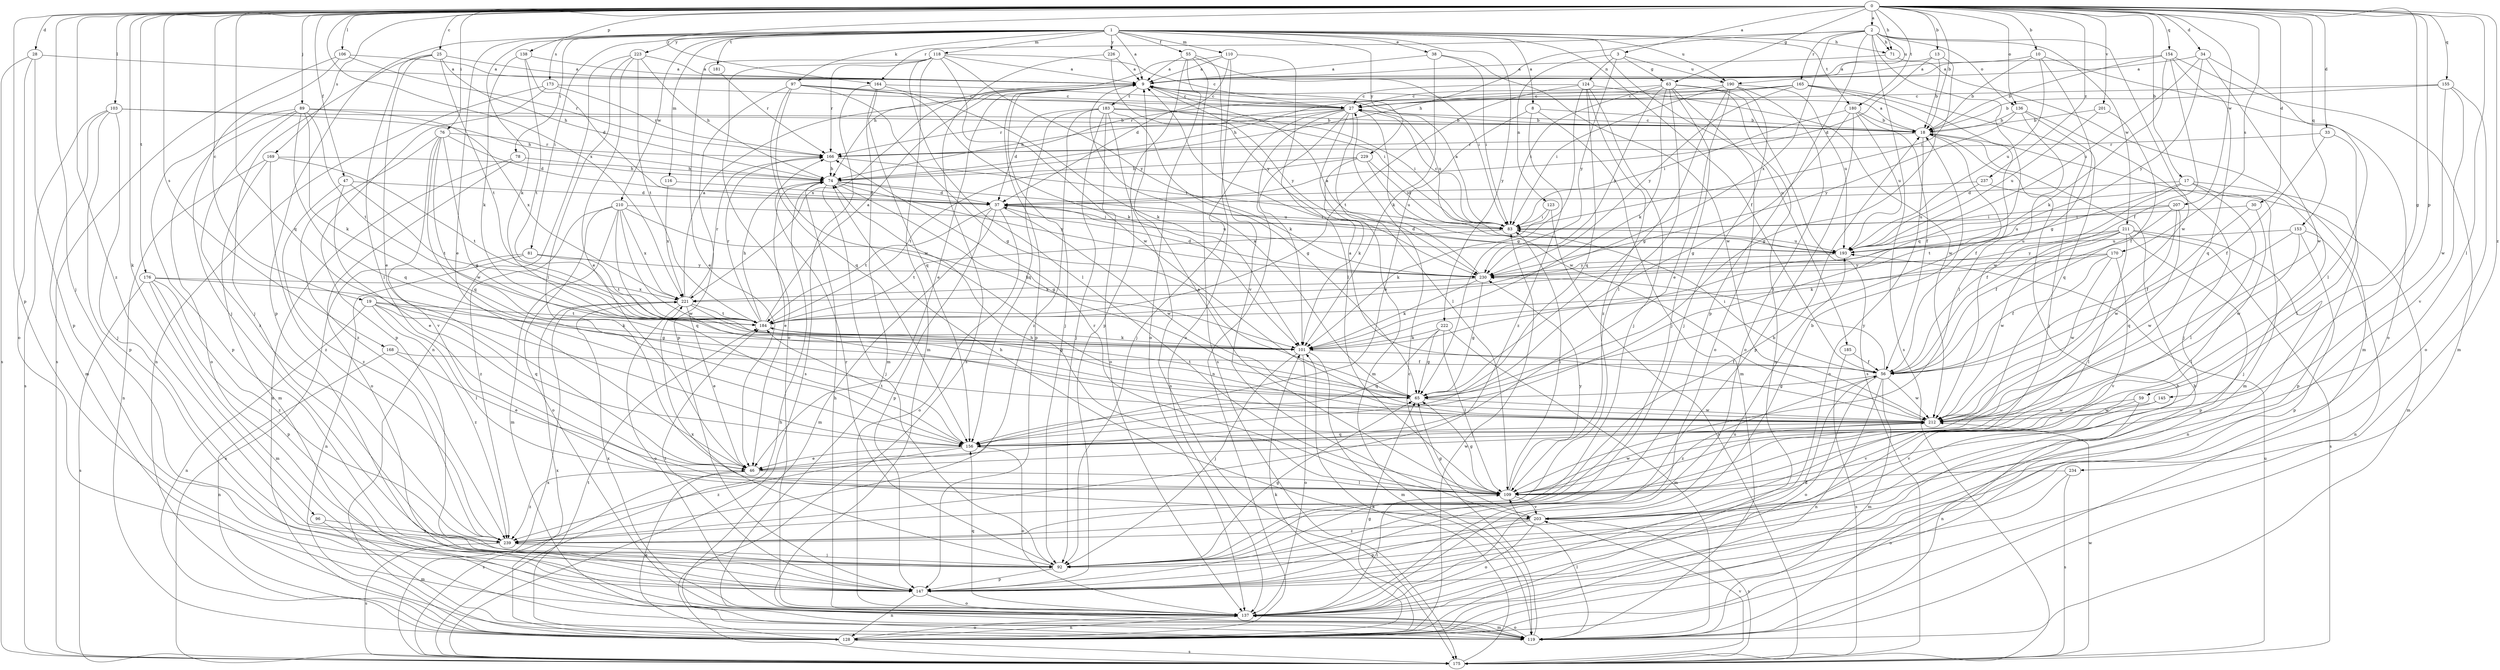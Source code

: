 strict digraph  {
0;
1;
2;
3;
8;
9;
10;
13;
17;
18;
19;
25;
27;
28;
30;
33;
34;
37;
38;
46;
47;
55;
56;
59;
63;
65;
71;
74;
76;
78;
81;
83;
89;
92;
96;
97;
101;
103;
106;
109;
110;
116;
118;
119;
123;
124;
128;
136;
137;
138;
145;
147;
153;
154;
155;
156;
164;
165;
166;
168;
169;
170;
173;
175;
176;
180;
181;
183;
184;
185;
190;
193;
201;
203;
207;
210;
211;
212;
221;
222;
223;
226;
229;
230;
234;
237;
239;
0 -> 2  [label=a];
0 -> 3  [label=a];
0 -> 10  [label=b];
0 -> 13  [label=b];
0 -> 17  [label=b];
0 -> 18  [label=b];
0 -> 19  [label=c];
0 -> 25  [label=c];
0 -> 28  [label=d];
0 -> 30  [label=d];
0 -> 33  [label=d];
0 -> 34  [label=d];
0 -> 47  [label=f];
0 -> 59  [label=g];
0 -> 63  [label=g];
0 -> 71  [label=h];
0 -> 76  [label=i];
0 -> 89  [label=j];
0 -> 92  [label=j];
0 -> 96  [label=k];
0 -> 103  [label=l];
0 -> 106  [label=l];
0 -> 109  [label=l];
0 -> 136  [label=o];
0 -> 138  [label=p];
0 -> 145  [label=p];
0 -> 147  [label=p];
0 -> 153  [label=q];
0 -> 154  [label=q];
0 -> 155  [label=q];
0 -> 156  [label=q];
0 -> 164  [label=r];
0 -> 168  [label=s];
0 -> 169  [label=s];
0 -> 170  [label=s];
0 -> 176  [label=t];
0 -> 180  [label=t];
0 -> 201  [label=v];
0 -> 207  [label=w];
0 -> 221  [label=x];
0 -> 234  [label=z];
0 -> 237  [label=z];
0 -> 239  [label=z];
1 -> 8  [label=a];
1 -> 9  [label=a];
1 -> 38  [label=e];
1 -> 46  [label=e];
1 -> 55  [label=f];
1 -> 56  [label=f];
1 -> 71  [label=h];
1 -> 78  [label=i];
1 -> 81  [label=i];
1 -> 97  [label=k];
1 -> 101  [label=k];
1 -> 110  [label=m];
1 -> 116  [label=m];
1 -> 118  [label=m];
1 -> 147  [label=p];
1 -> 173  [label=s];
1 -> 180  [label=t];
1 -> 181  [label=t];
1 -> 185  [label=u];
1 -> 190  [label=u];
1 -> 210  [label=w];
1 -> 222  [label=y];
1 -> 223  [label=y];
1 -> 226  [label=y];
1 -> 229  [label=y];
2 -> 71  [label=h];
2 -> 74  [label=h];
2 -> 136  [label=o];
2 -> 147  [label=p];
2 -> 156  [label=q];
2 -> 164  [label=r];
2 -> 165  [label=r];
2 -> 175  [label=s];
2 -> 190  [label=u];
2 -> 211  [label=w];
2 -> 212  [label=w];
2 -> 221  [label=x];
3 -> 63  [label=g];
3 -> 123  [label=n];
3 -> 124  [label=n];
3 -> 190  [label=u];
3 -> 230  [label=y];
8 -> 18  [label=b];
8 -> 46  [label=e];
8 -> 119  [label=m];
8 -> 239  [label=z];
9 -> 27  [label=c];
9 -> 46  [label=e];
9 -> 92  [label=j];
9 -> 147  [label=p];
9 -> 183  [label=t];
9 -> 193  [label=u];
9 -> 221  [label=x];
9 -> 230  [label=y];
10 -> 9  [label=a];
10 -> 18  [label=b];
10 -> 65  [label=g];
10 -> 137  [label=o];
10 -> 193  [label=u];
13 -> 9  [label=a];
13 -> 18  [label=b];
13 -> 37  [label=d];
13 -> 83  [label=i];
17 -> 37  [label=d];
17 -> 56  [label=f];
17 -> 92  [label=j];
17 -> 109  [label=l];
17 -> 147  [label=p];
17 -> 184  [label=t];
18 -> 9  [label=a];
18 -> 27  [label=c];
18 -> 56  [label=f];
18 -> 119  [label=m];
18 -> 137  [label=o];
18 -> 166  [label=r];
19 -> 101  [label=k];
19 -> 109  [label=l];
19 -> 128  [label=n];
19 -> 156  [label=q];
19 -> 184  [label=t];
19 -> 239  [label=z];
25 -> 9  [label=a];
25 -> 46  [label=e];
25 -> 74  [label=h];
25 -> 92  [label=j];
25 -> 109  [label=l];
25 -> 184  [label=t];
27 -> 18  [label=b];
27 -> 74  [label=h];
27 -> 92  [label=j];
27 -> 101  [label=k];
27 -> 109  [label=l];
27 -> 119  [label=m];
27 -> 128  [label=n];
27 -> 166  [label=r];
27 -> 212  [label=w];
28 -> 9  [label=a];
28 -> 137  [label=o];
28 -> 147  [label=p];
28 -> 175  [label=s];
30 -> 56  [label=f];
30 -> 83  [label=i];
30 -> 212  [label=w];
33 -> 56  [label=f];
33 -> 109  [label=l];
33 -> 166  [label=r];
34 -> 9  [label=a];
34 -> 109  [label=l];
34 -> 193  [label=u];
34 -> 212  [label=w];
34 -> 230  [label=y];
37 -> 83  [label=i];
37 -> 119  [label=m];
37 -> 137  [label=o];
37 -> 147  [label=p];
37 -> 184  [label=t];
37 -> 193  [label=u];
37 -> 212  [label=w];
38 -> 9  [label=a];
38 -> 83  [label=i];
38 -> 101  [label=k];
38 -> 212  [label=w];
46 -> 109  [label=l];
46 -> 175  [label=s];
46 -> 212  [label=w];
46 -> 239  [label=z];
47 -> 37  [label=d];
47 -> 46  [label=e];
47 -> 184  [label=t];
47 -> 239  [label=z];
55 -> 9  [label=a];
55 -> 83  [label=i];
55 -> 137  [label=o];
55 -> 147  [label=p];
55 -> 175  [label=s];
55 -> 203  [label=v];
56 -> 65  [label=g];
56 -> 83  [label=i];
56 -> 119  [label=m];
56 -> 128  [label=n];
56 -> 137  [label=o];
56 -> 212  [label=w];
56 -> 230  [label=y];
56 -> 239  [label=z];
59 -> 128  [label=n];
59 -> 203  [label=v];
59 -> 212  [label=w];
63 -> 27  [label=c];
63 -> 83  [label=i];
63 -> 92  [label=j];
63 -> 101  [label=k];
63 -> 109  [label=l];
63 -> 128  [label=n];
63 -> 137  [label=o];
63 -> 175  [label=s];
63 -> 230  [label=y];
65 -> 9  [label=a];
65 -> 184  [label=t];
65 -> 212  [label=w];
71 -> 9  [label=a];
71 -> 119  [label=m];
74 -> 37  [label=d];
74 -> 46  [label=e];
74 -> 65  [label=g];
74 -> 92  [label=j];
74 -> 193  [label=u];
74 -> 230  [label=y];
76 -> 37  [label=d];
76 -> 65  [label=g];
76 -> 156  [label=q];
76 -> 166  [label=r];
76 -> 203  [label=v];
76 -> 212  [label=w];
76 -> 239  [label=z];
78 -> 74  [label=h];
78 -> 128  [label=n];
78 -> 137  [label=o];
81 -> 128  [label=n];
81 -> 175  [label=s];
81 -> 184  [label=t];
81 -> 230  [label=y];
83 -> 9  [label=a];
83 -> 27  [label=c];
83 -> 184  [label=t];
83 -> 193  [label=u];
89 -> 18  [label=b];
89 -> 101  [label=k];
89 -> 137  [label=o];
89 -> 147  [label=p];
89 -> 156  [label=q];
89 -> 184  [label=t];
89 -> 221  [label=x];
89 -> 239  [label=z];
92 -> 65  [label=g];
92 -> 147  [label=p];
92 -> 166  [label=r];
92 -> 221  [label=x];
96 -> 119  [label=m];
96 -> 239  [label=z];
97 -> 27  [label=c];
97 -> 65  [label=g];
97 -> 83  [label=i];
97 -> 101  [label=k];
97 -> 147  [label=p];
97 -> 156  [label=q];
97 -> 212  [label=w];
101 -> 56  [label=f];
101 -> 92  [label=j];
101 -> 119  [label=m];
101 -> 137  [label=o];
103 -> 18  [label=b];
103 -> 74  [label=h];
103 -> 92  [label=j];
103 -> 119  [label=m];
103 -> 147  [label=p];
103 -> 175  [label=s];
106 -> 9  [label=a];
106 -> 92  [label=j];
106 -> 166  [label=r];
106 -> 175  [label=s];
109 -> 9  [label=a];
109 -> 65  [label=g];
109 -> 74  [label=h];
109 -> 83  [label=i];
109 -> 166  [label=r];
109 -> 203  [label=v];
109 -> 212  [label=w];
109 -> 230  [label=y];
110 -> 9  [label=a];
110 -> 37  [label=d];
110 -> 74  [label=h];
110 -> 109  [label=l];
110 -> 137  [label=o];
116 -> 37  [label=d];
116 -> 221  [label=x];
118 -> 9  [label=a];
118 -> 27  [label=c];
118 -> 46  [label=e];
118 -> 109  [label=l];
118 -> 119  [label=m];
118 -> 137  [label=o];
118 -> 166  [label=r];
118 -> 212  [label=w];
118 -> 230  [label=y];
119 -> 18  [label=b];
119 -> 27  [label=c];
119 -> 109  [label=l];
119 -> 137  [label=o];
123 -> 83  [label=i];
123 -> 101  [label=k];
123 -> 175  [label=s];
124 -> 27  [label=c];
124 -> 65  [label=g];
124 -> 92  [label=j];
124 -> 156  [label=q];
124 -> 184  [label=t];
124 -> 212  [label=w];
124 -> 239  [label=z];
128 -> 18  [label=b];
128 -> 46  [label=e];
128 -> 65  [label=g];
128 -> 83  [label=i];
128 -> 101  [label=k];
128 -> 137  [label=o];
128 -> 175  [label=s];
128 -> 184  [label=t];
128 -> 221  [label=x];
136 -> 18  [label=b];
136 -> 92  [label=j];
136 -> 156  [label=q];
136 -> 212  [label=w];
136 -> 230  [label=y];
137 -> 74  [label=h];
137 -> 109  [label=l];
137 -> 119  [label=m];
137 -> 128  [label=n];
137 -> 156  [label=q];
137 -> 193  [label=u];
137 -> 221  [label=x];
138 -> 9  [label=a];
138 -> 37  [label=d];
138 -> 101  [label=k];
138 -> 184  [label=t];
145 -> 203  [label=v];
145 -> 212  [label=w];
147 -> 56  [label=f];
147 -> 128  [label=n];
147 -> 137  [label=o];
147 -> 184  [label=t];
153 -> 109  [label=l];
153 -> 128  [label=n];
153 -> 147  [label=p];
153 -> 193  [label=u];
153 -> 212  [label=w];
154 -> 9  [label=a];
154 -> 18  [label=b];
154 -> 56  [label=f];
154 -> 101  [label=k];
154 -> 119  [label=m];
154 -> 156  [label=q];
155 -> 18  [label=b];
155 -> 27  [label=c];
155 -> 137  [label=o];
155 -> 203  [label=v];
155 -> 212  [label=w];
156 -> 46  [label=e];
156 -> 137  [label=o];
156 -> 184  [label=t];
156 -> 239  [label=z];
164 -> 27  [label=c];
164 -> 101  [label=k];
164 -> 119  [label=m];
164 -> 156  [label=q];
164 -> 175  [label=s];
165 -> 27  [label=c];
165 -> 65  [label=g];
165 -> 74  [label=h];
165 -> 92  [label=j];
165 -> 109  [label=l];
165 -> 166  [label=r];
165 -> 230  [label=y];
166 -> 74  [label=h];
166 -> 83  [label=i];
168 -> 46  [label=e];
168 -> 56  [label=f];
168 -> 128  [label=n];
169 -> 74  [label=h];
169 -> 119  [label=m];
169 -> 128  [label=n];
169 -> 184  [label=t];
169 -> 239  [label=z];
170 -> 56  [label=f];
170 -> 184  [label=t];
170 -> 203  [label=v];
170 -> 212  [label=w];
170 -> 230  [label=y];
173 -> 27  [label=c];
173 -> 128  [label=n];
173 -> 147  [label=p];
173 -> 166  [label=r];
175 -> 74  [label=h];
175 -> 101  [label=k];
175 -> 193  [label=u];
175 -> 203  [label=v];
175 -> 212  [label=w];
175 -> 221  [label=x];
176 -> 65  [label=g];
176 -> 119  [label=m];
176 -> 147  [label=p];
176 -> 175  [label=s];
176 -> 221  [label=x];
176 -> 239  [label=z];
180 -> 18  [label=b];
180 -> 56  [label=f];
180 -> 65  [label=g];
180 -> 83  [label=i];
180 -> 147  [label=p];
180 -> 193  [label=u];
181 -> 166  [label=r];
183 -> 18  [label=b];
183 -> 37  [label=d];
183 -> 65  [label=g];
183 -> 83  [label=i];
183 -> 92  [label=j];
183 -> 137  [label=o];
183 -> 156  [label=q];
183 -> 175  [label=s];
183 -> 239  [label=z];
184 -> 9  [label=a];
184 -> 74  [label=h];
184 -> 101  [label=k];
184 -> 166  [label=r];
185 -> 56  [label=f];
185 -> 175  [label=s];
190 -> 27  [label=c];
190 -> 46  [label=e];
190 -> 65  [label=g];
190 -> 83  [label=i];
190 -> 92  [label=j];
190 -> 137  [label=o];
190 -> 193  [label=u];
193 -> 37  [label=d];
193 -> 230  [label=y];
201 -> 18  [label=b];
201 -> 56  [label=f];
201 -> 193  [label=u];
203 -> 18  [label=b];
203 -> 65  [label=g];
203 -> 74  [label=h];
203 -> 137  [label=o];
203 -> 147  [label=p];
203 -> 175  [label=s];
203 -> 239  [label=z];
207 -> 56  [label=f];
207 -> 83  [label=i];
207 -> 156  [label=q];
207 -> 193  [label=u];
207 -> 212  [label=w];
210 -> 83  [label=i];
210 -> 101  [label=k];
210 -> 119  [label=m];
210 -> 137  [label=o];
210 -> 156  [label=q];
210 -> 212  [label=w];
210 -> 221  [label=x];
210 -> 239  [label=z];
211 -> 101  [label=k];
211 -> 109  [label=l];
211 -> 128  [label=n];
211 -> 147  [label=p];
211 -> 175  [label=s];
211 -> 193  [label=u];
211 -> 212  [label=w];
211 -> 230  [label=y];
212 -> 9  [label=a];
212 -> 156  [label=q];
221 -> 9  [label=a];
221 -> 46  [label=e];
221 -> 65  [label=g];
221 -> 137  [label=o];
221 -> 166  [label=r];
221 -> 184  [label=t];
222 -> 65  [label=g];
222 -> 101  [label=k];
222 -> 109  [label=l];
222 -> 119  [label=m];
222 -> 156  [label=q];
223 -> 9  [label=a];
223 -> 46  [label=e];
223 -> 74  [label=h];
223 -> 109  [label=l];
223 -> 128  [label=n];
223 -> 184  [label=t];
226 -> 9  [label=a];
226 -> 175  [label=s];
226 -> 230  [label=y];
229 -> 74  [label=h];
229 -> 83  [label=i];
229 -> 101  [label=k];
229 -> 184  [label=t];
229 -> 193  [label=u];
230 -> 9  [label=a];
230 -> 37  [label=d];
230 -> 65  [label=g];
230 -> 101  [label=k];
230 -> 221  [label=x];
234 -> 109  [label=l];
234 -> 137  [label=o];
234 -> 175  [label=s];
237 -> 37  [label=d];
237 -> 119  [label=m];
237 -> 193  [label=u];
239 -> 18  [label=b];
239 -> 92  [label=j];
239 -> 175  [label=s];
}
